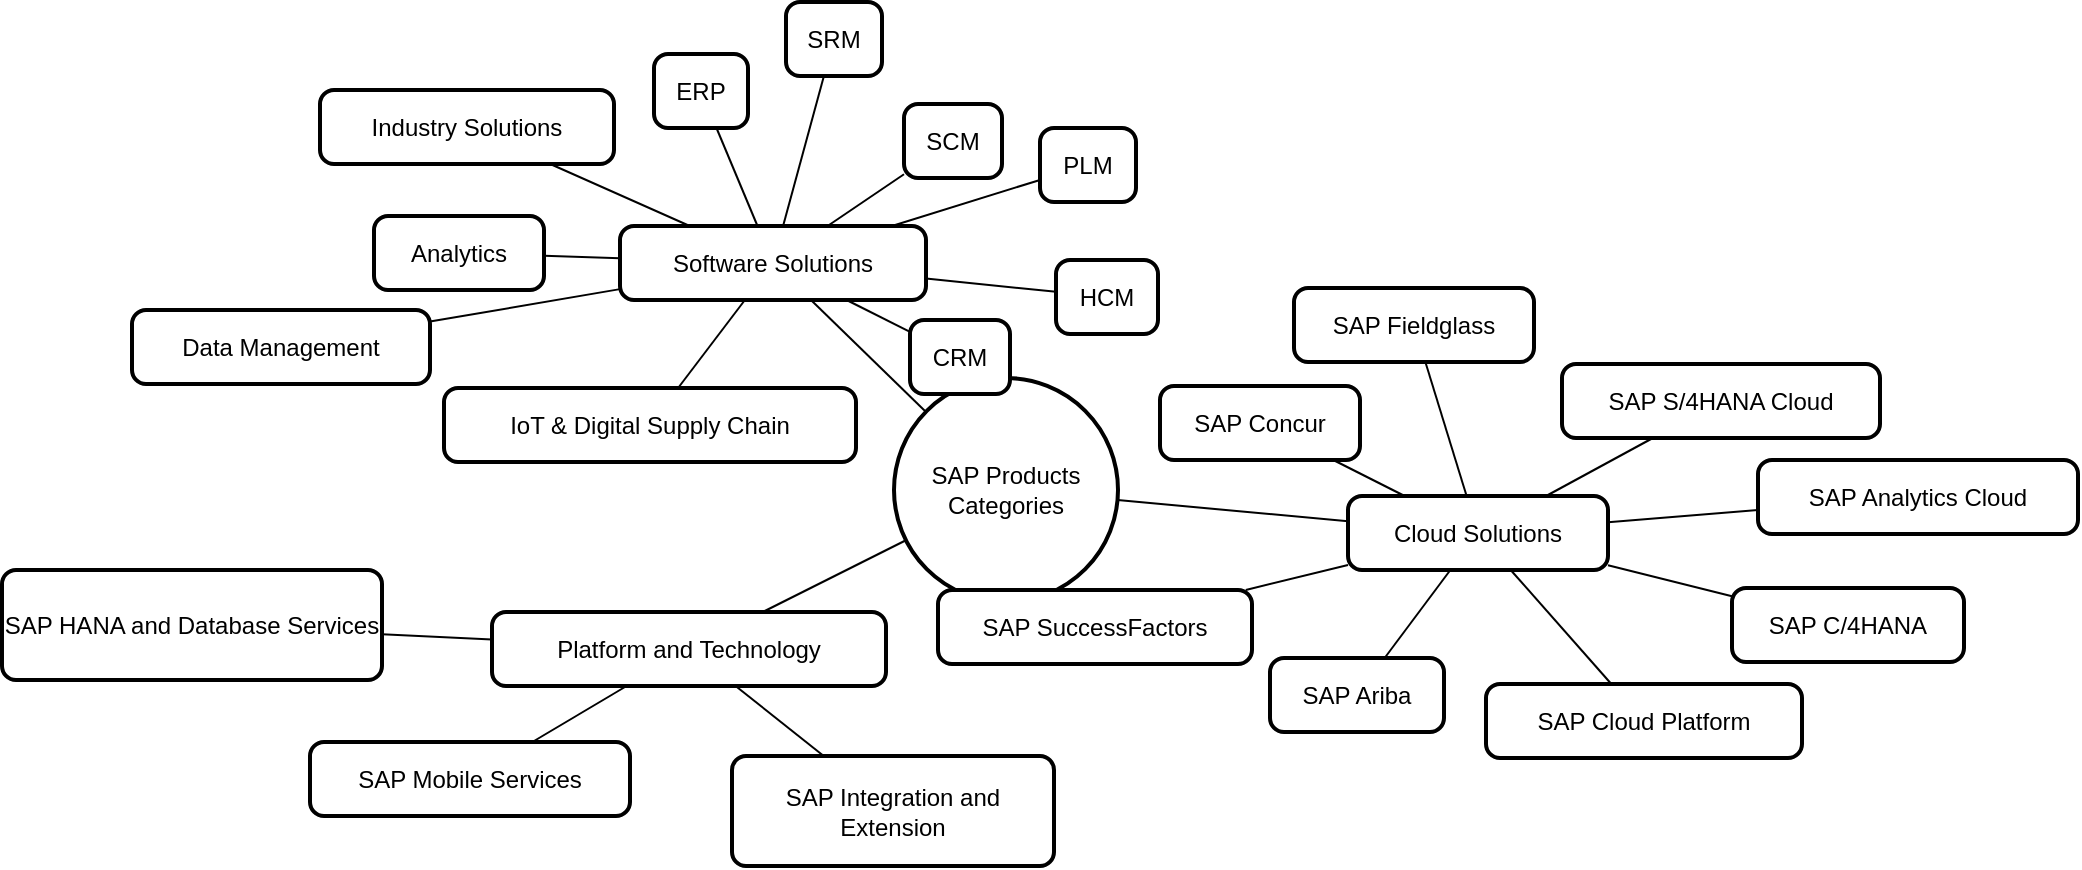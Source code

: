 <mxfile version="21.2.9" type="github">
  <diagram name="Page-1" id="_-TZ1NRUZV7njNkisQRv">
    <mxGraphModel>
      <root>
        <mxCell id="0" />
        <mxCell id="1" parent="0" />
        <mxCell id="2" value="SAP Products &#xa; Categories" style="ellipse;aspect=fixed;strokeWidth=2;whiteSpace=wrap;" vertex="1" parent="1">
          <mxGeometry x="461" y="203" width="112" height="112" as="geometry" />
        </mxCell>
        <mxCell id="3" value="Software Solutions" style="rounded=1;absoluteArcSize=1;arcSize=14;whiteSpace=wrap;strokeWidth=2;" vertex="1" parent="1">
          <mxGeometry x="324" y="127" width="153" height="37" as="geometry" />
        </mxCell>
        <mxCell id="4" value="ERP" style="rounded=1;absoluteArcSize=1;arcSize=14;whiteSpace=wrap;strokeWidth=2;" vertex="1" parent="1">
          <mxGeometry x="341" y="41" width="47" height="37" as="geometry" />
        </mxCell>
        <mxCell id="5" value="CRM" style="rounded=1;absoluteArcSize=1;arcSize=14;whiteSpace=wrap;strokeWidth=2;" vertex="1" parent="1">
          <mxGeometry x="469" y="174" width="50" height="37" as="geometry" />
        </mxCell>
        <mxCell id="6" value="SCM" style="rounded=1;absoluteArcSize=1;arcSize=14;whiteSpace=wrap;strokeWidth=2;" vertex="1" parent="1">
          <mxGeometry x="466" y="66" width="49" height="37" as="geometry" />
        </mxCell>
        <mxCell id="7" value="PLM" style="rounded=1;absoluteArcSize=1;arcSize=14;whiteSpace=wrap;strokeWidth=2;" vertex="1" parent="1">
          <mxGeometry x="534" y="78" width="48" height="37" as="geometry" />
        </mxCell>
        <mxCell id="8" value="HCM" style="rounded=1;absoluteArcSize=1;arcSize=14;whiteSpace=wrap;strokeWidth=2;" vertex="1" parent="1">
          <mxGeometry x="542" y="144" width="51" height="37" as="geometry" />
        </mxCell>
        <mxCell id="9" value="SRM" style="rounded=1;absoluteArcSize=1;arcSize=14;whiteSpace=wrap;strokeWidth=2;" vertex="1" parent="1">
          <mxGeometry x="407" y="15" width="48" height="37" as="geometry" />
        </mxCell>
        <mxCell id="10" value="Analytics" style="rounded=1;absoluteArcSize=1;arcSize=14;whiteSpace=wrap;strokeWidth=2;" vertex="1" parent="1">
          <mxGeometry x="201" y="122" width="85" height="37" as="geometry" />
        </mxCell>
        <mxCell id="11" value="Data Management" style="rounded=1;absoluteArcSize=1;arcSize=14;whiteSpace=wrap;strokeWidth=2;" vertex="1" parent="1">
          <mxGeometry x="80" y="169" width="149" height="37" as="geometry" />
        </mxCell>
        <mxCell id="12" value="IoT &amp; Digital Supply Chain" style="rounded=1;absoluteArcSize=1;arcSize=14;whiteSpace=wrap;strokeWidth=2;" vertex="1" parent="1">
          <mxGeometry x="236" y="208" width="206" height="37" as="geometry" />
        </mxCell>
        <mxCell id="13" value="Industry Solutions" style="rounded=1;absoluteArcSize=1;arcSize=14;whiteSpace=wrap;strokeWidth=2;" vertex="1" parent="1">
          <mxGeometry x="174" y="59" width="147" height="37" as="geometry" />
        </mxCell>
        <mxCell id="14" value="Cloud Solutions" style="rounded=1;absoluteArcSize=1;arcSize=14;whiteSpace=wrap;strokeWidth=2;" vertex="1" parent="1">
          <mxGeometry x="688" y="262" width="130" height="37" as="geometry" />
        </mxCell>
        <mxCell id="15" value="SAP S/4HANA Cloud" style="rounded=1;absoluteArcSize=1;arcSize=14;whiteSpace=wrap;strokeWidth=2;" vertex="1" parent="1">
          <mxGeometry x="795" y="196" width="159" height="37" as="geometry" />
        </mxCell>
        <mxCell id="16" value="SAP SuccessFactors" style="rounded=1;absoluteArcSize=1;arcSize=14;whiteSpace=wrap;strokeWidth=2;" vertex="1" parent="1">
          <mxGeometry x="483" y="309" width="157" height="37" as="geometry" />
        </mxCell>
        <mxCell id="17" value="SAP Ariba" style="rounded=1;absoluteArcSize=1;arcSize=14;whiteSpace=wrap;strokeWidth=2;" vertex="1" parent="1">
          <mxGeometry x="649" y="343" width="87" height="37" as="geometry" />
        </mxCell>
        <mxCell id="18" value="SAP Fieldglass" style="rounded=1;absoluteArcSize=1;arcSize=14;whiteSpace=wrap;strokeWidth=2;" vertex="1" parent="1">
          <mxGeometry x="661" y="158" width="120" height="37" as="geometry" />
        </mxCell>
        <mxCell id="19" value="SAP Concur" style="rounded=1;absoluteArcSize=1;arcSize=14;whiteSpace=wrap;strokeWidth=2;" vertex="1" parent="1">
          <mxGeometry x="594" y="207" width="100" height="37" as="geometry" />
        </mxCell>
        <mxCell id="20" value="SAP C/4HANA" style="rounded=1;absoluteArcSize=1;arcSize=14;whiteSpace=wrap;strokeWidth=2;" vertex="1" parent="1">
          <mxGeometry x="880" y="308" width="116" height="37" as="geometry" />
        </mxCell>
        <mxCell id="21" value="SAP Analytics Cloud" style="rounded=1;absoluteArcSize=1;arcSize=14;whiteSpace=wrap;strokeWidth=2;" vertex="1" parent="1">
          <mxGeometry x="893" y="244" width="160" height="37" as="geometry" />
        </mxCell>
        <mxCell id="22" value="SAP Cloud Platform" style="rounded=1;absoluteArcSize=1;arcSize=14;whiteSpace=wrap;strokeWidth=2;" vertex="1" parent="1">
          <mxGeometry x="757" y="356" width="158" height="37" as="geometry" />
        </mxCell>
        <mxCell id="23" value="Platform and Technology" style="rounded=1;absoluteArcSize=1;arcSize=14;whiteSpace=wrap;strokeWidth=2;" vertex="1" parent="1">
          <mxGeometry x="260" y="320" width="197" height="37" as="geometry" />
        </mxCell>
        <mxCell id="24" value="SAP HANA and Database Services" style="rounded=1;absoluteArcSize=1;arcSize=14;whiteSpace=wrap;strokeWidth=2;" vertex="1" parent="1">
          <mxGeometry x="15" y="299" width="190" height="55" as="geometry" />
        </mxCell>
        <mxCell id="25" value="SAP Mobile Services" style="rounded=1;absoluteArcSize=1;arcSize=14;whiteSpace=wrap;strokeWidth=2;" vertex="1" parent="1">
          <mxGeometry x="169" y="385" width="160" height="37" as="geometry" />
        </mxCell>
        <mxCell id="26" value="SAP Integration and Extension" style="rounded=1;absoluteArcSize=1;arcSize=14;whiteSpace=wrap;strokeWidth=2;" vertex="1" parent="1">
          <mxGeometry x="380" y="392" width="161" height="55" as="geometry" />
        </mxCell>
        <mxCell id="27" style="endArrow=none" edge="1" parent="1" source="2" target="3">
          <mxGeometry relative="1" as="geometry" />
        </mxCell>
        <mxCell id="28" style="endArrow=none" edge="1" parent="1" source="2" target="14">
          <mxGeometry relative="1" as="geometry" />
        </mxCell>
        <mxCell id="29" style="endArrow=none" edge="1" parent="1" source="2" target="23">
          <mxGeometry relative="1" as="geometry" />
        </mxCell>
        <mxCell id="30" style="endArrow=none" edge="1" parent="1" source="3" target="4">
          <mxGeometry relative="1" as="geometry" />
        </mxCell>
        <mxCell id="31" style="endArrow=none" edge="1" parent="1" source="3" target="5">
          <mxGeometry relative="1" as="geometry" />
        </mxCell>
        <mxCell id="32" style="endArrow=none" edge="1" parent="1" source="3" target="6">
          <mxGeometry relative="1" as="geometry" />
        </mxCell>
        <mxCell id="33" style="endArrow=none" edge="1" parent="1" source="3" target="7">
          <mxGeometry relative="1" as="geometry" />
        </mxCell>
        <mxCell id="34" style="endArrow=none" edge="1" parent="1" source="3" target="8">
          <mxGeometry relative="1" as="geometry" />
        </mxCell>
        <mxCell id="35" style="endArrow=none" edge="1" parent="1" source="3" target="9">
          <mxGeometry relative="1" as="geometry" />
        </mxCell>
        <mxCell id="36" style="endArrow=none" edge="1" parent="1" source="3" target="10">
          <mxGeometry relative="1" as="geometry" />
        </mxCell>
        <mxCell id="37" style="endArrow=none" edge="1" parent="1" source="3" target="11">
          <mxGeometry relative="1" as="geometry" />
        </mxCell>
        <mxCell id="38" style="endArrow=none" edge="1" parent="1" source="3" target="12">
          <mxGeometry relative="1" as="geometry" />
        </mxCell>
        <mxCell id="39" style="endArrow=none" edge="1" parent="1" source="3" target="13">
          <mxGeometry relative="1" as="geometry" />
        </mxCell>
        <mxCell id="40" style="endArrow=none" edge="1" parent="1" source="14" target="15">
          <mxGeometry relative="1" as="geometry" />
        </mxCell>
        <mxCell id="41" style="endArrow=none" edge="1" parent="1" source="14" target="16">
          <mxGeometry relative="1" as="geometry" />
        </mxCell>
        <mxCell id="42" style="endArrow=none" edge="1" parent="1" source="14" target="17">
          <mxGeometry relative="1" as="geometry" />
        </mxCell>
        <mxCell id="43" style="endArrow=none" edge="1" parent="1" source="14" target="18">
          <mxGeometry relative="1" as="geometry" />
        </mxCell>
        <mxCell id="44" style="endArrow=none" edge="1" parent="1" source="14" target="19">
          <mxGeometry relative="1" as="geometry" />
        </mxCell>
        <mxCell id="45" style="endArrow=none" edge="1" parent="1" source="14" target="20">
          <mxGeometry relative="1" as="geometry" />
        </mxCell>
        <mxCell id="46" style="endArrow=none" edge="1" parent="1" source="14" target="21">
          <mxGeometry relative="1" as="geometry" />
        </mxCell>
        <mxCell id="47" style="endArrow=none" edge="1" parent="1" source="14" target="22">
          <mxGeometry relative="1" as="geometry" />
        </mxCell>
        <mxCell id="48" style="endArrow=none" edge="1" parent="1" source="23" target="24">
          <mxGeometry relative="1" as="geometry" />
        </mxCell>
        <mxCell id="49" style="endArrow=none" edge="1" parent="1" source="23" target="25">
          <mxGeometry relative="1" as="geometry" />
        </mxCell>
        <mxCell id="50" style="endArrow=none" edge="1" parent="1" source="23" target="26">
          <mxGeometry relative="1" as="geometry" />
        </mxCell>
      </root>
    </mxGraphModel>
  </diagram>
</mxfile>
